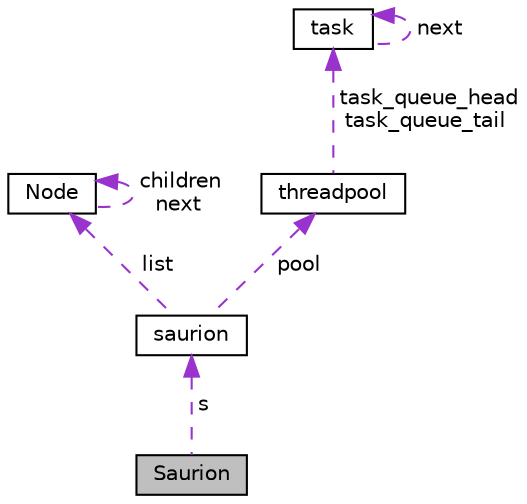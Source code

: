 digraph "Saurion"
{
 // LATEX_PDF_SIZE
  edge [fontname="Helvetica",fontsize="10",labelfontname="Helvetica",labelfontsize="10"];
  node [fontname="Helvetica",fontsize="10",shape=record];
  Node1 [label="Saurion",height=0.2,width=0.4,color="black", fillcolor="grey75", style="filled", fontcolor="black",tooltip=" "];
  Node2 -> Node1 [dir="back",color="darkorchid3",fontsize="10",style="dashed",label=" s" ,fontname="Helvetica"];
  Node2 [label="saurion",height=0.2,width=0.4,color="black", fillcolor="white", style="filled",URL="$df/d32/structsaurion.html",tooltip="Main structure for managing io_uring and socket events."];
  Node3 -> Node2 [dir="back",color="darkorchid3",fontsize="10",style="dashed",label=" list" ,fontname="Helvetica"];
  Node3 [label="Node",height=0.2,width=0.4,color="black", fillcolor="white", style="filled",URL="$d8/d49/structNode.html",tooltip=" "];
  Node3 -> Node3 [dir="back",color="darkorchid3",fontsize="10",style="dashed",label=" children\nnext" ,fontname="Helvetica"];
  Node4 -> Node2 [dir="back",color="darkorchid3",fontsize="10",style="dashed",label=" pool" ,fontname="Helvetica"];
  Node4 [label="threadpool",height=0.2,width=0.4,color="black", fillcolor="white", style="filled",URL="$d9/d42/structthreadpool.html",tooltip=" "];
  Node5 -> Node4 [dir="back",color="darkorchid3",fontsize="10",style="dashed",label=" task_queue_head\ntask_queue_tail" ,fontname="Helvetica"];
  Node5 [label="task",height=0.2,width=0.4,color="black", fillcolor="white", style="filled",URL="$db/da2/structtask.html",tooltip=" "];
  Node5 -> Node5 [dir="back",color="darkorchid3",fontsize="10",style="dashed",label=" next" ,fontname="Helvetica"];
}
